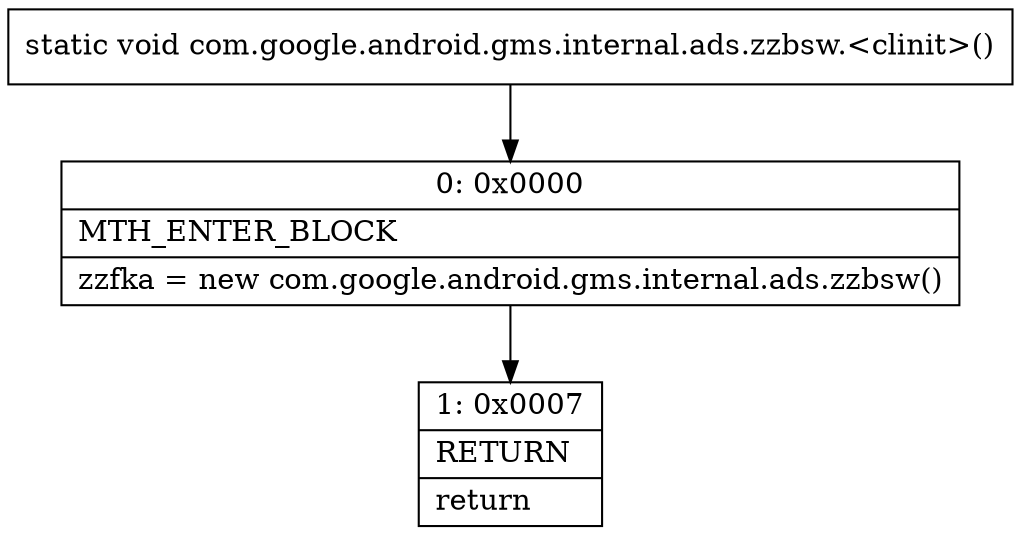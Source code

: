 digraph "CFG forcom.google.android.gms.internal.ads.zzbsw.\<clinit\>()V" {
Node_0 [shape=record,label="{0\:\ 0x0000|MTH_ENTER_BLOCK\l|zzfka = new com.google.android.gms.internal.ads.zzbsw()\l}"];
Node_1 [shape=record,label="{1\:\ 0x0007|RETURN\l|return\l}"];
MethodNode[shape=record,label="{static void com.google.android.gms.internal.ads.zzbsw.\<clinit\>() }"];
MethodNode -> Node_0;
Node_0 -> Node_1;
}

